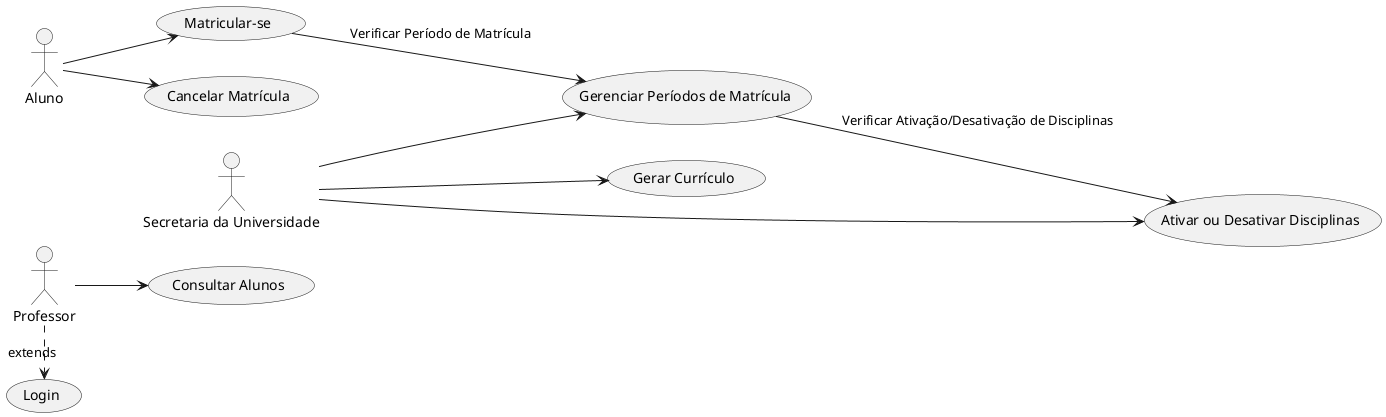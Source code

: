 @startuml
left to right direction
actor Aluno as aluno
actor "Secretaria da Universidade" as secretaria
actor Professor as professor

usecase "Matricular-se" as Matricular
usecase "Cancelar Matrícula" as CancelarMatricula
usecase "Gerar Currículo" as GerarCurriculo
usecase "Gerenciar Períodos de Matrícula" as GerenciarPeriodos
usecase "Ativar ou Desativar Disciplinas" as GerenciarDisciplinas
usecase "Consultar Alunos" as ConsultarAlunos
usecase "Login" as Login

aluno --> Matricular
aluno --> CancelarMatricula

secretaria --> GerarCurriculo
secretaria --> GerenciarPeriodos
secretaria --> GerenciarDisciplinas

professor --> ConsultarAlunos
professor .> Login : extends
Matricular --> GerenciarPeriodos : "Verificar Período de Matrícula"
GerenciarPeriodos --> GerenciarDisciplinas : "Verificar Ativação/Desativação de Disciplinas"
@enduml
